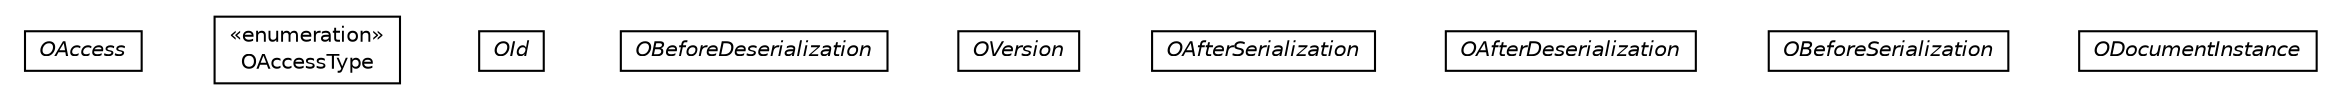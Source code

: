 #!/usr/local/bin/dot
#
# Class diagram 
# Generated by UMLGraph version R5_6-24-gf6e263 (http://www.umlgraph.org/)
#

digraph G {
	edge [fontname="Helvetica",fontsize=10,labelfontname="Helvetica",labelfontsize=10];
	node [fontname="Helvetica",fontsize=10,shape=plaintext];
	nodesep=0.25;
	ranksep=0.5;
	// com.orientechnologies.orient.core.annotation.OAccess
	c106087 [label=<<table title="com.orientechnologies.orient.core.annotation.OAccess" border="0" cellborder="1" cellspacing="0" cellpadding="2" port="p" href="./OAccess.html">
		<tr><td><table border="0" cellspacing="0" cellpadding="1">
<tr><td align="center" balign="center"><font face="Helvetica-Oblique"> OAccess </font></td></tr>
		</table></td></tr>
		</table>>, URL="./OAccess.html", fontname="Helvetica", fontcolor="black", fontsize=10.0];
	// com.orientechnologies.orient.core.annotation.OAccess.OAccessType
	c106088 [label=<<table title="com.orientechnologies.orient.core.annotation.OAccess.OAccessType" border="0" cellborder="1" cellspacing="0" cellpadding="2" port="p" href="./OAccess.OAccessType.html">
		<tr><td><table border="0" cellspacing="0" cellpadding="1">
<tr><td align="center" balign="center"> &#171;enumeration&#187; </td></tr>
<tr><td align="center" balign="center"> OAccessType </td></tr>
		</table></td></tr>
		</table>>, URL="./OAccess.OAccessType.html", fontname="Helvetica", fontcolor="black", fontsize=10.0];
	// com.orientechnologies.orient.core.annotation.OId
	c106089 [label=<<table title="com.orientechnologies.orient.core.annotation.OId" border="0" cellborder="1" cellspacing="0" cellpadding="2" port="p" href="./OId.html">
		<tr><td><table border="0" cellspacing="0" cellpadding="1">
<tr><td align="center" balign="center"><font face="Helvetica-Oblique"> OId </font></td></tr>
		</table></td></tr>
		</table>>, URL="./OId.html", fontname="Helvetica", fontcolor="black", fontsize=10.0];
	// com.orientechnologies.orient.core.annotation.OBeforeDeserialization
	c106090 [label=<<table title="com.orientechnologies.orient.core.annotation.OBeforeDeserialization" border="0" cellborder="1" cellspacing="0" cellpadding="2" port="p" href="./OBeforeDeserialization.html">
		<tr><td><table border="0" cellspacing="0" cellpadding="1">
<tr><td align="center" balign="center"><font face="Helvetica-Oblique"> OBeforeDeserialization </font></td></tr>
		</table></td></tr>
		</table>>, URL="./OBeforeDeserialization.html", fontname="Helvetica", fontcolor="black", fontsize=10.0];
	// com.orientechnologies.orient.core.annotation.OVersion
	c106091 [label=<<table title="com.orientechnologies.orient.core.annotation.OVersion" border="0" cellborder="1" cellspacing="0" cellpadding="2" port="p" href="./OVersion.html">
		<tr><td><table border="0" cellspacing="0" cellpadding="1">
<tr><td align="center" balign="center"><font face="Helvetica-Oblique"> OVersion </font></td></tr>
		</table></td></tr>
		</table>>, URL="./OVersion.html", fontname="Helvetica", fontcolor="black", fontsize=10.0];
	// com.orientechnologies.orient.core.annotation.OAfterSerialization
	c106092 [label=<<table title="com.orientechnologies.orient.core.annotation.OAfterSerialization" border="0" cellborder="1" cellspacing="0" cellpadding="2" port="p" href="./OAfterSerialization.html">
		<tr><td><table border="0" cellspacing="0" cellpadding="1">
<tr><td align="center" balign="center"><font face="Helvetica-Oblique"> OAfterSerialization </font></td></tr>
		</table></td></tr>
		</table>>, URL="./OAfterSerialization.html", fontname="Helvetica", fontcolor="black", fontsize=10.0];
	// com.orientechnologies.orient.core.annotation.OAfterDeserialization
	c106093 [label=<<table title="com.orientechnologies.orient.core.annotation.OAfterDeserialization" border="0" cellborder="1" cellspacing="0" cellpadding="2" port="p" href="./OAfterDeserialization.html">
		<tr><td><table border="0" cellspacing="0" cellpadding="1">
<tr><td align="center" balign="center"><font face="Helvetica-Oblique"> OAfterDeserialization </font></td></tr>
		</table></td></tr>
		</table>>, URL="./OAfterDeserialization.html", fontname="Helvetica", fontcolor="black", fontsize=10.0];
	// com.orientechnologies.orient.core.annotation.OBeforeSerialization
	c106094 [label=<<table title="com.orientechnologies.orient.core.annotation.OBeforeSerialization" border="0" cellborder="1" cellspacing="0" cellpadding="2" port="p" href="./OBeforeSerialization.html">
		<tr><td><table border="0" cellspacing="0" cellpadding="1">
<tr><td align="center" balign="center"><font face="Helvetica-Oblique"> OBeforeSerialization </font></td></tr>
		</table></td></tr>
		</table>>, URL="./OBeforeSerialization.html", fontname="Helvetica", fontcolor="black", fontsize=10.0];
	// com.orientechnologies.orient.core.annotation.ODocumentInstance
	c106095 [label=<<table title="com.orientechnologies.orient.core.annotation.ODocumentInstance" border="0" cellborder="1" cellspacing="0" cellpadding="2" port="p" href="./ODocumentInstance.html">
		<tr><td><table border="0" cellspacing="0" cellpadding="1">
<tr><td align="center" balign="center"><font face="Helvetica-Oblique"> ODocumentInstance </font></td></tr>
		</table></td></tr>
		</table>>, URL="./ODocumentInstance.html", fontname="Helvetica", fontcolor="black", fontsize=10.0];
}

